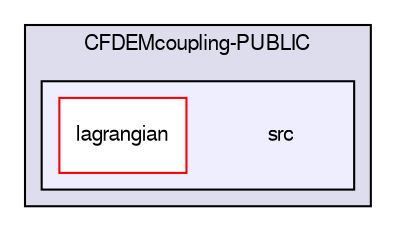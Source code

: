 digraph "/home/cgoniva/CFDEM/CFDEM-x.x-2.1.x/CFDEMcoupling-PUBLIC/src" {
  compound=true
  node [ fontsize="10", fontname="FreeSans"];
  edge [ labelfontsize="10", labelfontname="FreeSans"];
  subgraph clusterdir_4fbf97bbfdfd3d303fb68dbfdf9eca50 {
    graph [ bgcolor="#ddddee", pencolor="black", label="CFDEMcoupling-PUBLIC" fontname="FreeSans", fontsize="10", URL="dir_4fbf97bbfdfd3d303fb68dbfdf9eca50.html"]
  subgraph clusterdir_65b34c68b7766a18c66b794c4cdee1fc {
    graph [ bgcolor="#eeeeff", pencolor="black", label="" URL="dir_65b34c68b7766a18c66b794c4cdee1fc.html"];
    dir_65b34c68b7766a18c66b794c4cdee1fc [shape=plaintext label="src"];
    dir_a72df5f8066dd8c81b3e2887683d0518 [shape=box label="lagrangian" color="red" fillcolor="white" style="filled" URL="dir_a72df5f8066dd8c81b3e2887683d0518.html"];
  }
  }
}

